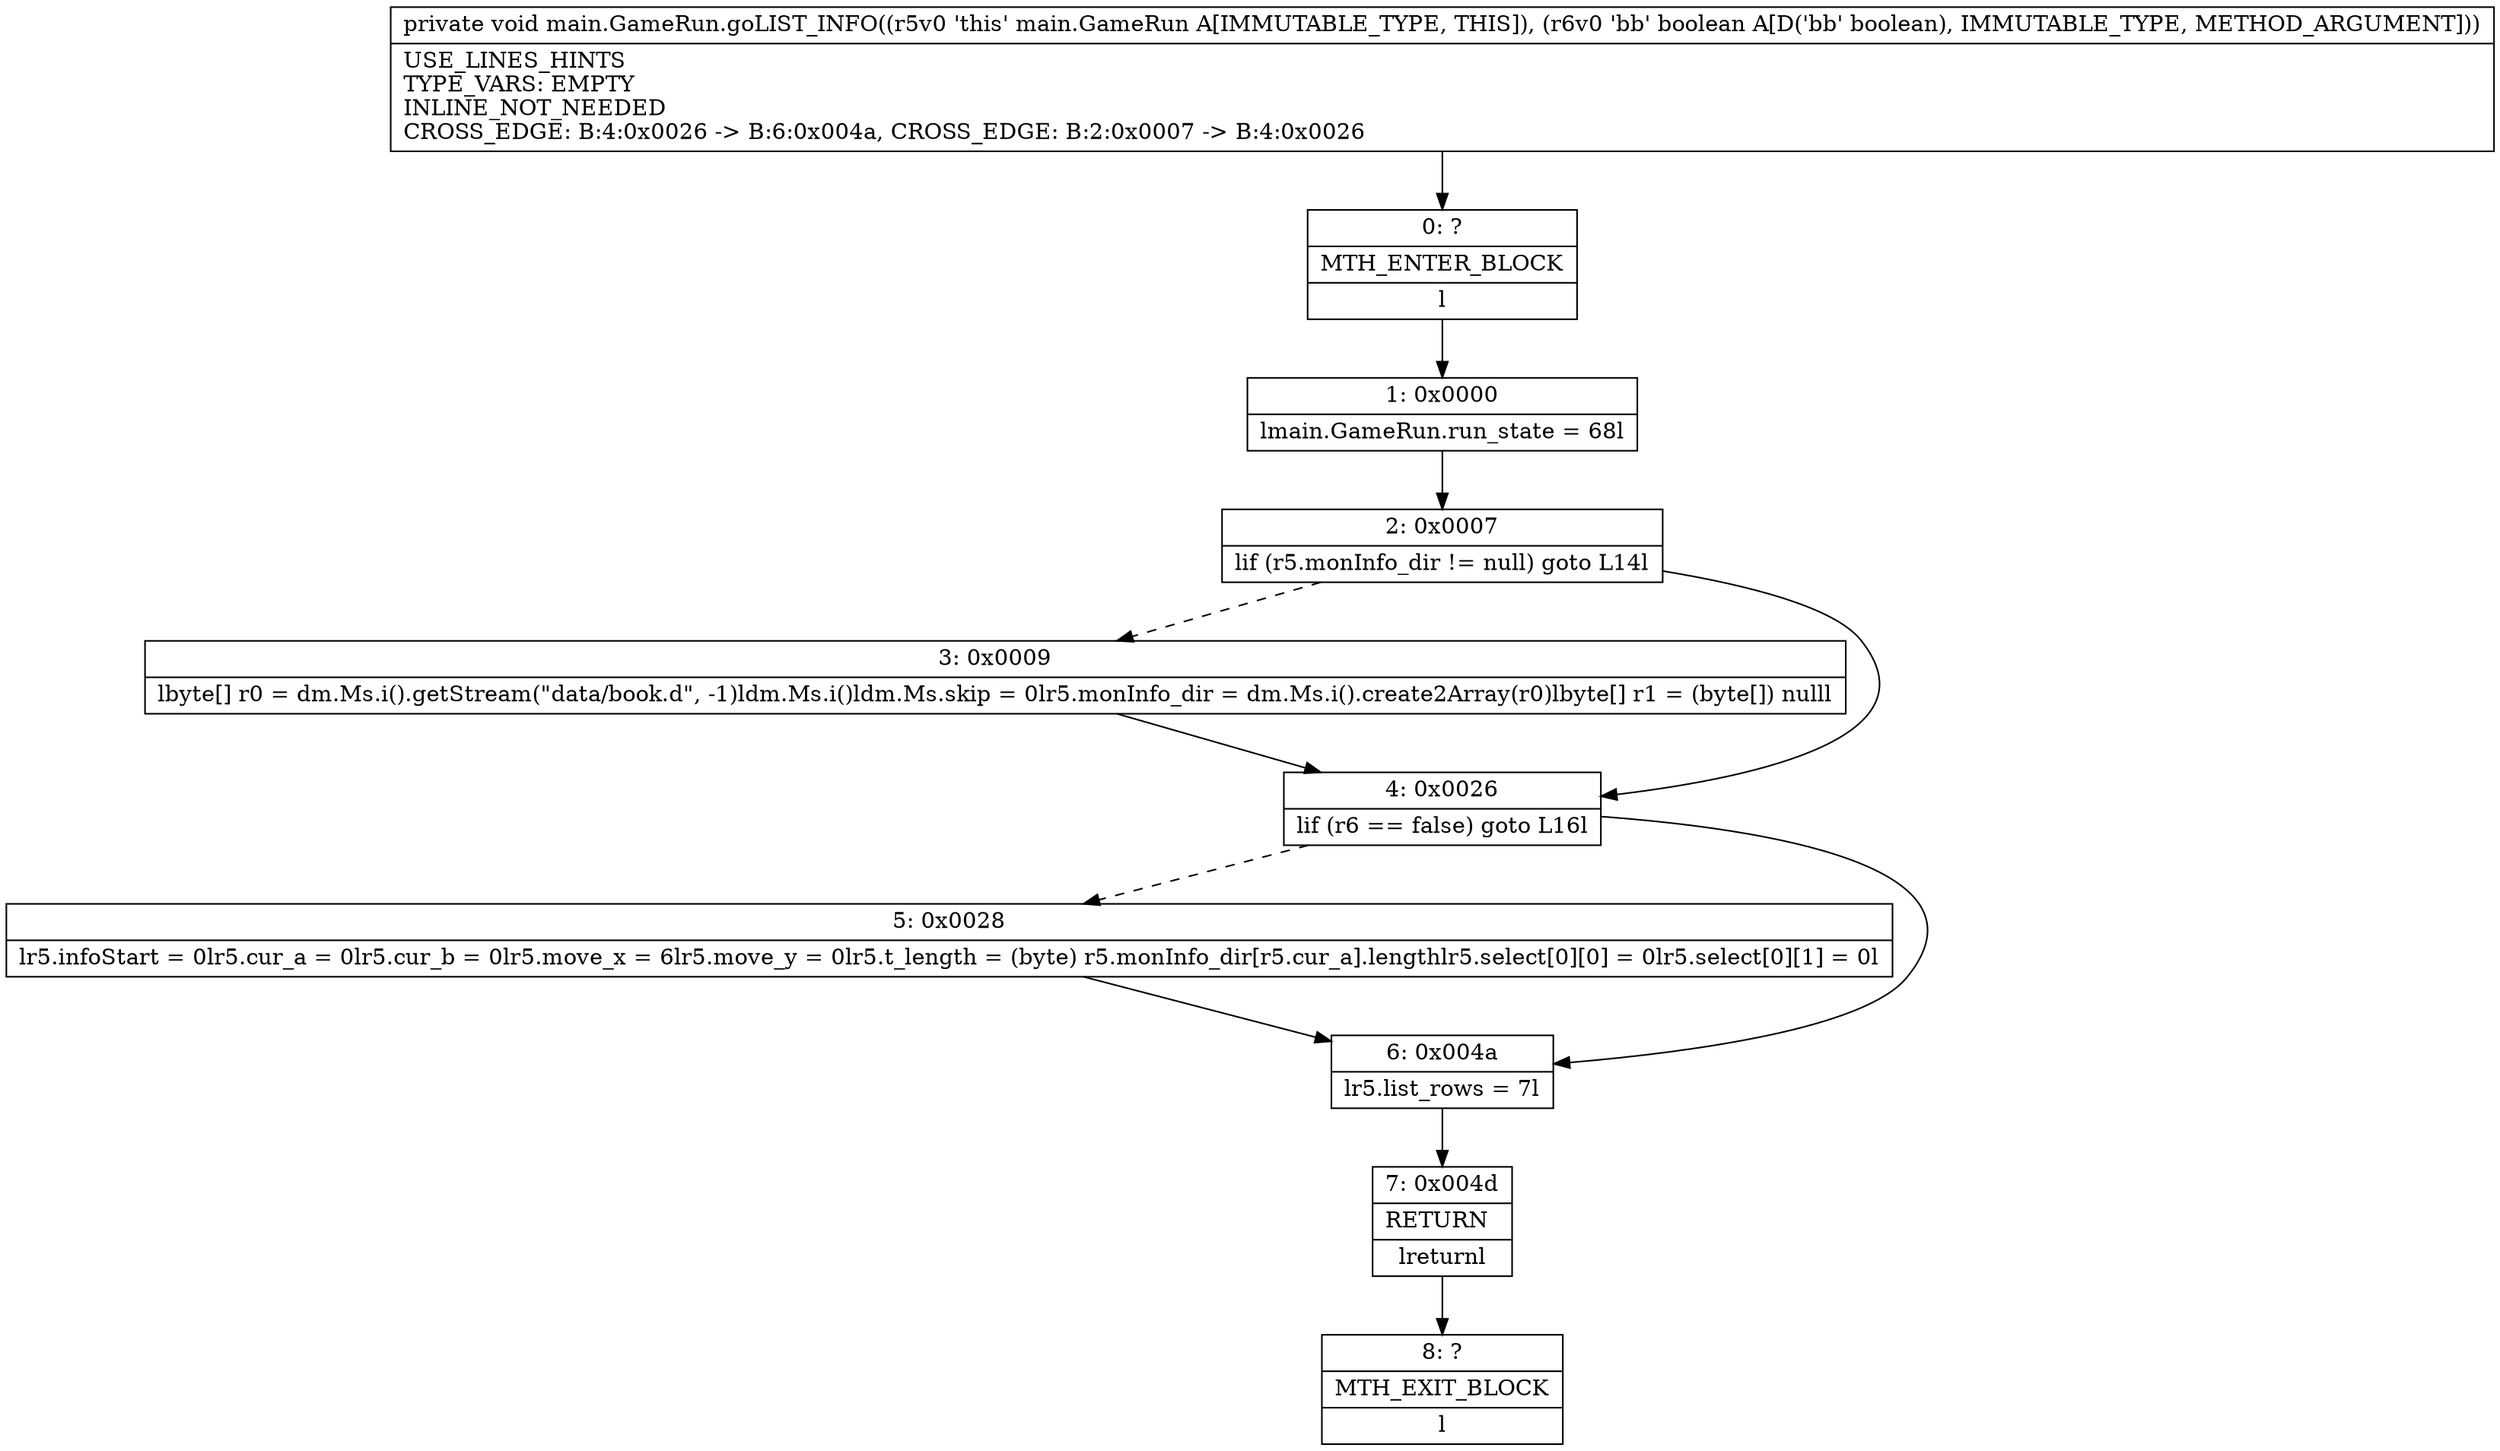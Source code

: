 digraph "CFG formain.GameRun.goLIST_INFO(Z)V" {
Node_0 [shape=record,label="{0\:\ ?|MTH_ENTER_BLOCK\l|l}"];
Node_1 [shape=record,label="{1\:\ 0x0000|lmain.GameRun.run_state = 68l}"];
Node_2 [shape=record,label="{2\:\ 0x0007|lif (r5.monInfo_dir != null) goto L14l}"];
Node_3 [shape=record,label="{3\:\ 0x0009|lbyte[] r0 = dm.Ms.i().getStream(\"data\/book.d\", \-1)ldm.Ms.i()ldm.Ms.skip = 0lr5.monInfo_dir = dm.Ms.i().create2Array(r0)lbyte[] r1 = (byte[]) nulll}"];
Node_4 [shape=record,label="{4\:\ 0x0026|lif (r6 == false) goto L16l}"];
Node_5 [shape=record,label="{5\:\ 0x0028|lr5.infoStart = 0lr5.cur_a = 0lr5.cur_b = 0lr5.move_x = 6lr5.move_y = 0lr5.t_length = (byte) r5.monInfo_dir[r5.cur_a].lengthlr5.select[0][0] = 0lr5.select[0][1] = 0l}"];
Node_6 [shape=record,label="{6\:\ 0x004a|lr5.list_rows = 7l}"];
Node_7 [shape=record,label="{7\:\ 0x004d|RETURN\l|lreturnl}"];
Node_8 [shape=record,label="{8\:\ ?|MTH_EXIT_BLOCK\l|l}"];
MethodNode[shape=record,label="{private void main.GameRun.goLIST_INFO((r5v0 'this' main.GameRun A[IMMUTABLE_TYPE, THIS]), (r6v0 'bb' boolean A[D('bb' boolean), IMMUTABLE_TYPE, METHOD_ARGUMENT]))  | USE_LINES_HINTS\lTYPE_VARS: EMPTY\lINLINE_NOT_NEEDED\lCROSS_EDGE: B:4:0x0026 \-\> B:6:0x004a, CROSS_EDGE: B:2:0x0007 \-\> B:4:0x0026\l}"];
MethodNode -> Node_0;
Node_0 -> Node_1;
Node_1 -> Node_2;
Node_2 -> Node_3[style=dashed];
Node_2 -> Node_4;
Node_3 -> Node_4;
Node_4 -> Node_5[style=dashed];
Node_4 -> Node_6;
Node_5 -> Node_6;
Node_6 -> Node_7;
Node_7 -> Node_8;
}

